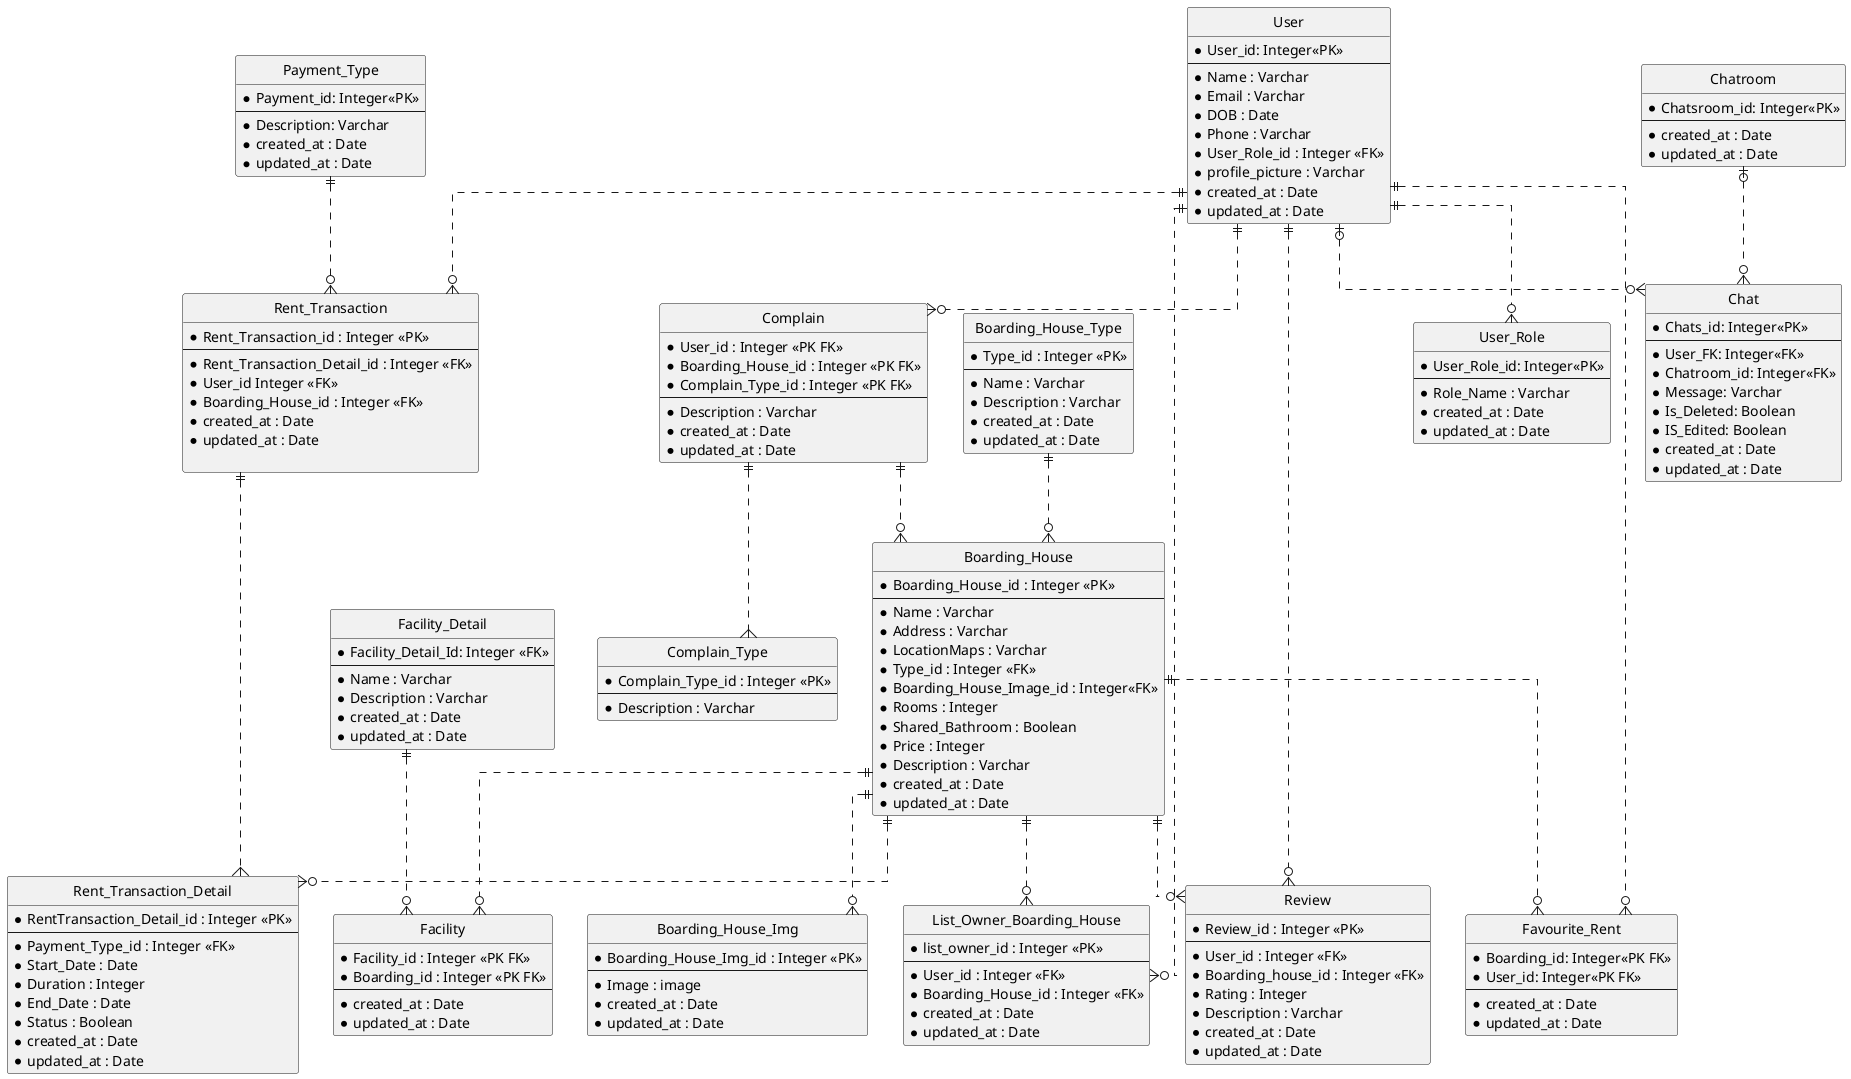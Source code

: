 @startuml
' hide the spot
hide circle

' avoid problems with angled crows feet
skinparam linetype ortho

entity "User" as usr {
  *User_id: Integer<<PK>>
  --
  *Name : Varchar
  *Email : Varchar
  *DOB : Date
  *Phone : Varchar
  *User_Role_id : Integer <<FK>>
  *profile_picture : Varchar
  *created_at : Date
  *updated_at : Date
}

entity "User_Role" as usrl {
  *User_Role_id: Integer<<PK>>
  --
  *Role_Name : Varchar
  *created_at : Date
  *updated_at : Date
}

entity "Boarding_House_Type" as bht {
  *Type_id : Integer <<PK>>
  --
  *Name : Varchar
  *Description : Varchar
  *created_at : Date
  *updated_at : Date
}

entity "Boarding_House" as bh {
  *Boarding_House_id : Integer <<PK>>
  --
  *Name : Varchar
  *Address : Varchar
  *LocationMaps : Varchar
  *Type_id : Integer <<FK>>
  *Boarding_House_Image_id : Integer<<FK>>
  *Rooms : Integer
  *Shared_Bathroom : Boolean
  *Price : Integer
  *Description : Varchar
  *created_at : Date
  *updated_at : Date
}

entity "Facility_Detail" as fd {
  *Facility_Detail_Id: Integer <<FK>>
  --
  *Name : Varchar
  *Description : Varchar
  *created_at : Date
  *updated_at : Date
}

entity "Facility" as f {
  *Facility_id : Integer <<PK FK>>
  *Boarding_id : Integer <<PK FK>>
  --
  *created_at : Date
  *updated_at : Date
}

entity "Boarding_House_Img" as bhi {
  *Boarding_House_Img_id : Integer <<PK>>
  --
  *Image : image
  *created_at : Date
  *updated_at : Date
}

entity "Rent_Transaction" as rt {
  *Rent_Transaction_id : Integer <<PK>>
  --
  *Rent_Transaction_Detail_id : Integer <<FK>> 
  *User_id Integer <<FK>>
  *Boarding_House_id : Integer <<FK>>
  *created_at : Date
  *updated_at : Date
  
}

entity "Rent_Transaction_Detail" as rtd {
  *RentTransaction_Detail_id : Integer <<PK>>
  --
  *Payment_Type_id : Integer <<FK>>
  *Start_Date : Date
  *Duration : Integer
  *End_Date : Date
  *Status : Boolean
  *created_at : Date
  *updated_at : Date
}

entity "List_Owner_Boarding_House" as lobh {
  *list_owner_id : Integer <<PK>>
  --
  *User_id : Integer <<FK>>
  *Boarding_House_id : Integer <<FK>>
  *created_at : Date
  *updated_at : Date
}

entity "Review" as rvw {
  *Review_id : Integer <<PK>>
  --
  *User_id : Integer <<FK>>
  *Boarding_house_id : Integer <<FK>>
  *Rating : Integer
  *Description : Varchar
  *created_at : Date
  *updated_at : Date
}

entity "Complain" as cmpln {
  *User_id : Integer <<PK FK>>
  *Boarding_House_id : Integer <<PK FK>>
  *Complain_Type_id : Integer <<PK FK>>
  --
  *Description : Varchar
  *created_at : Date
  *updated_at : Date
}
entity "Complain_Type" as cmplnt {
  *Complain_Type_id : Integer <<PK>>
  --
  *Description : Varchar
}

entity "Favourite_Rent" as fr { 
  *Boarding_id: Integer<<PK FK>>
  *User_id: Integer<<PK FK>>
  --
  *created_at : Date
  *updated_at : Date
}

entity "Payment_Type" as pymnt {
  *Payment_id: Integer<<PK>>
  --
  *Description: Varchar
  *created_at : Date
  *updated_at : Date
}

entity "Chat" as cht {
  *Chats_id: Integer<<PK>>
  --
  *User_FK: Integer<<FK>>
  *Chatroom_id: Integer<<FK>>
  *Message: Varchar
  *Is_Deleted: Boolean
  *IS_Edited: Boolean
  *created_at : Date
  *updated_at : Date
}

entity "Chatroom" as chtrm {
  *Chatsroom_id: Integer<<PK>>
  --
  *created_at : Date
  *updated_at : Date
}

usr ||..o{ usrl
bh ||..o{ bhi
bh ||..o{ f
fd ||..o{ f

usr ||..o{ rt
bh ||..o{ rtd
rt ||..{rtd
pymnt ||..o{ rt

usr ||..o{ lobh
bh ||..o{ lobh

usr ||..o{ rvw
bh ||..o{ rvw

usr ||..o{ cmpln
cmpln ||..o{ bh
cmpln ||..{ cmplnt

bht ||..o{ bh


usr ||..o{ fr
bh ||..o{ fr

usr |o..o{ cht
chtrm |o..o{ cht

@enduml


' https://plantuml.com/ie-diagram
' * Meaning
' optional attribute
'   **optional bold attribute
'   * mandatory bold attribute